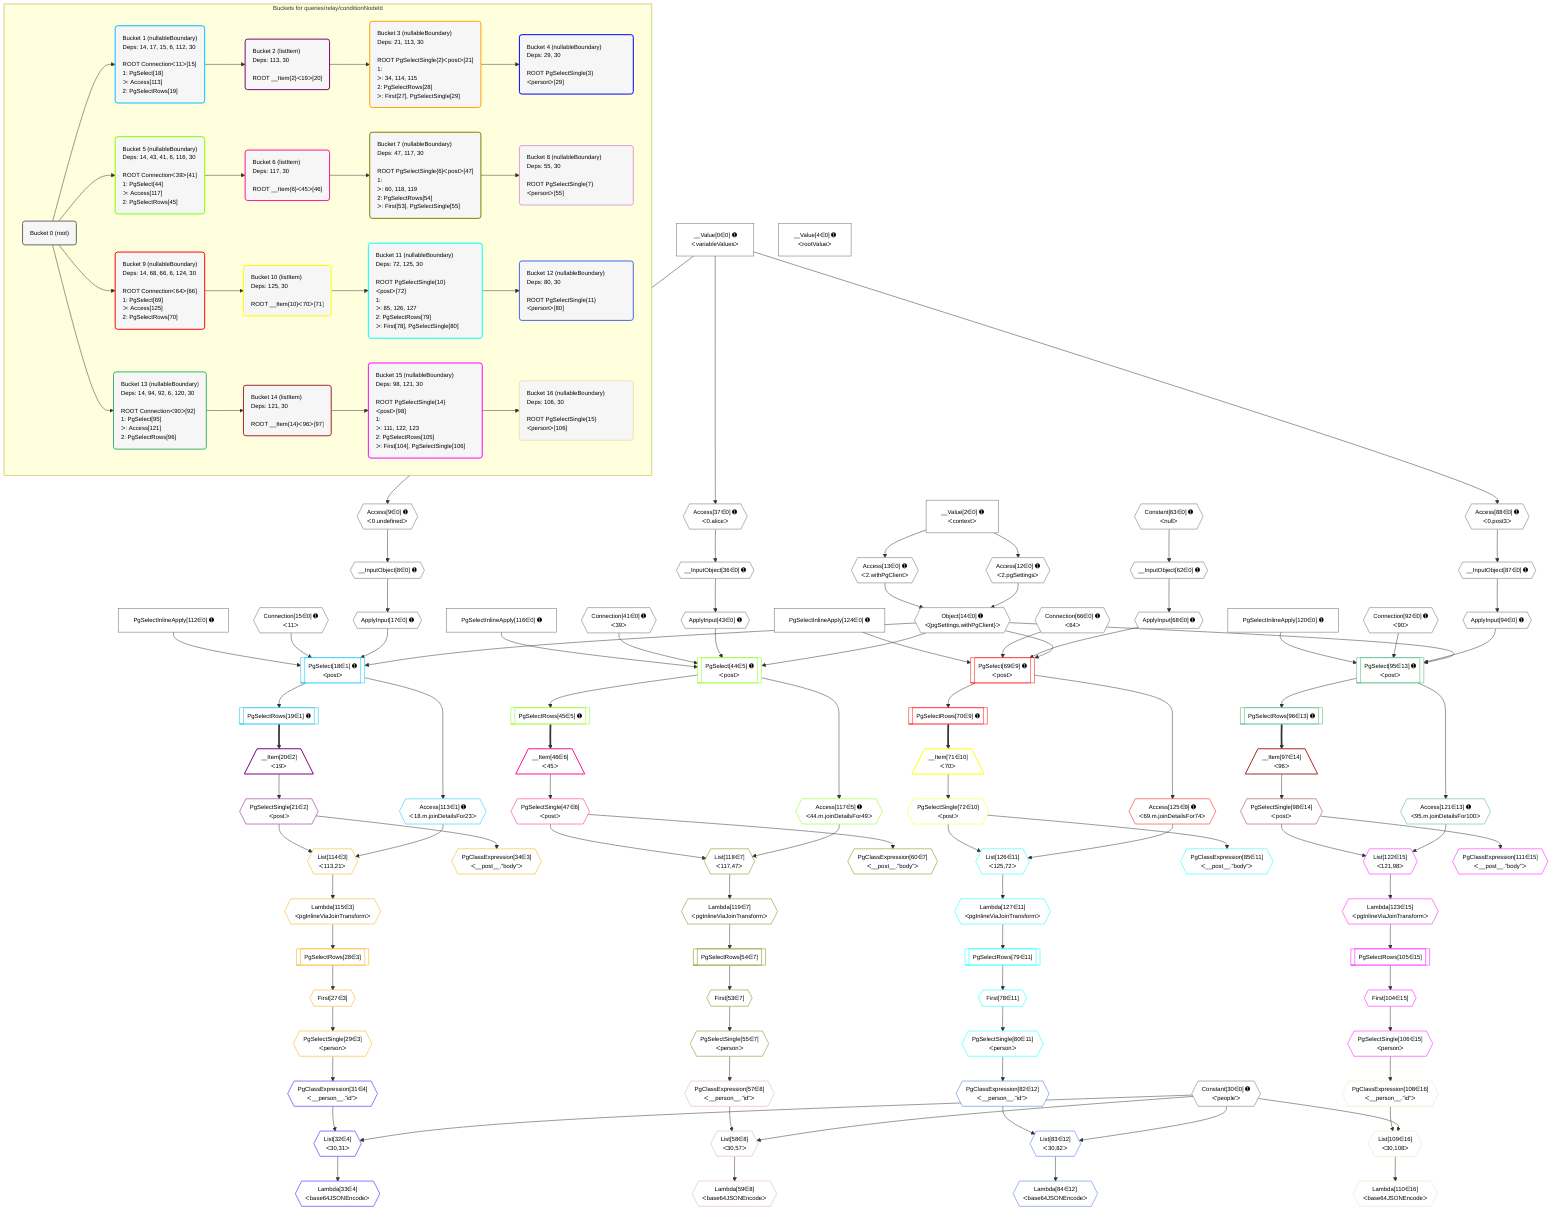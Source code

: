 %%{init: {'themeVariables': { 'fontSize': '12px'}}}%%
graph TD
    classDef path fill:#eee,stroke:#000,color:#000
    classDef plan fill:#fff,stroke-width:1px,color:#000
    classDef itemplan fill:#fff,stroke-width:2px,color:#000
    classDef unbatchedplan fill:#dff,stroke-width:1px,color:#000
    classDef sideeffectplan fill:#fcc,stroke-width:2px,color:#000
    classDef bucket fill:#f6f6f6,color:#000,stroke-width:2px,text-align:left


    %% plan dependencies
    Connection15{{"Connection[15∈0] ➊<br />ᐸ11ᐳ"}}:::plan
    Connection41{{"Connection[41∈0] ➊<br />ᐸ39ᐳ"}}:::plan
    Connection66{{"Connection[66∈0] ➊<br />ᐸ64ᐳ"}}:::plan
    Connection92{{"Connection[92∈0] ➊<br />ᐸ90ᐳ"}}:::plan
    __InputObject8{{"__InputObject[8∈0] ➊"}}:::plan
    Access9{{"Access[9∈0] ➊<br />ᐸ0.undefinedᐳ"}}:::plan
    Access9 --> __InputObject8
    Object14{{"Object[14∈0] ➊<br />ᐸ{pgSettings,withPgClient}ᐳ"}}:::plan
    Access12{{"Access[12∈0] ➊<br />ᐸ2.pgSettingsᐳ"}}:::plan
    Access13{{"Access[13∈0] ➊<br />ᐸ2.withPgClientᐳ"}}:::plan
    Access12 & Access13 --> Object14
    __InputObject36{{"__InputObject[36∈0] ➊"}}:::plan
    Access37{{"Access[37∈0] ➊<br />ᐸ0.aliceᐳ"}}:::plan
    Access37 --> __InputObject36
    __InputObject62{{"__InputObject[62∈0] ➊"}}:::plan
    Constant63{{"Constant[63∈0] ➊<br />ᐸnullᐳ"}}:::plan
    Constant63 --> __InputObject62
    __InputObject87{{"__InputObject[87∈0] ➊"}}:::plan
    Access88{{"Access[88∈0] ➊<br />ᐸ0.post3ᐳ"}}:::plan
    Access88 --> __InputObject87
    __Value0["__Value[0∈0] ➊<br />ᐸvariableValuesᐳ"]:::plan
    __Value0 --> Access9
    __Value2["__Value[2∈0] ➊<br />ᐸcontextᐳ"]:::plan
    __Value2 --> Access12
    __Value2 --> Access13
    ApplyInput17{{"ApplyInput[17∈0] ➊"}}:::plan
    __InputObject8 --> ApplyInput17
    __Value0 --> Access37
    ApplyInput43{{"ApplyInput[43∈0] ➊"}}:::plan
    __InputObject36 --> ApplyInput43
    ApplyInput68{{"ApplyInput[68∈0] ➊"}}:::plan
    __InputObject62 --> ApplyInput68
    __Value0 --> Access88
    ApplyInput94{{"ApplyInput[94∈0] ➊"}}:::plan
    __InputObject87 --> ApplyInput94
    __Value4["__Value[4∈0] ➊<br />ᐸrootValueᐳ"]:::plan
    Constant30{{"Constant[30∈0] ➊<br />ᐸ'people'ᐳ"}}:::plan
    PgSelectInlineApply112["PgSelectInlineApply[112∈0] ➊"]:::plan
    PgSelectInlineApply116["PgSelectInlineApply[116∈0] ➊"]:::plan
    PgSelectInlineApply120["PgSelectInlineApply[120∈0] ➊"]:::plan
    PgSelectInlineApply124["PgSelectInlineApply[124∈0] ➊"]:::plan
    PgSelect18[["PgSelect[18∈1] ➊<br />ᐸpostᐳ"]]:::plan
    Object14 & ApplyInput17 & Connection15 & PgSelectInlineApply112 --> PgSelect18
    PgSelectRows19[["PgSelectRows[19∈1] ➊"]]:::plan
    PgSelect18 --> PgSelectRows19
    Access113{{"Access[113∈1] ➊<br />ᐸ18.m.joinDetailsFor23ᐳ"}}:::plan
    PgSelect18 --> Access113
    __Item20[/"__Item[20∈2]<br />ᐸ19ᐳ"\]:::itemplan
    PgSelectRows19 ==> __Item20
    PgSelectSingle21{{"PgSelectSingle[21∈2]<br />ᐸpostᐳ"}}:::plan
    __Item20 --> PgSelectSingle21
    List114{{"List[114∈3]<br />ᐸ113,21ᐳ"}}:::plan
    Access113 & PgSelectSingle21 --> List114
    First27{{"First[27∈3]"}}:::plan
    PgSelectRows28[["PgSelectRows[28∈3]"]]:::plan
    PgSelectRows28 --> First27
    Lambda115{{"Lambda[115∈3]<br />ᐸpgInlineViaJoinTransformᐳ"}}:::plan
    Lambda115 --> PgSelectRows28
    PgSelectSingle29{{"PgSelectSingle[29∈3]<br />ᐸpersonᐳ"}}:::plan
    First27 --> PgSelectSingle29
    PgClassExpression34{{"PgClassExpression[34∈3]<br />ᐸ__post__.”body”ᐳ"}}:::plan
    PgSelectSingle21 --> PgClassExpression34
    List114 --> Lambda115
    List32{{"List[32∈4]<br />ᐸ30,31ᐳ"}}:::plan
    PgClassExpression31{{"PgClassExpression[31∈4]<br />ᐸ__person__.”id”ᐳ"}}:::plan
    Constant30 & PgClassExpression31 --> List32
    PgSelectSingle29 --> PgClassExpression31
    Lambda33{{"Lambda[33∈4]<br />ᐸbase64JSONEncodeᐳ"}}:::plan
    List32 --> Lambda33
    PgSelect44[["PgSelect[44∈5] ➊<br />ᐸpostᐳ"]]:::plan
    Object14 & ApplyInput43 & Connection41 & PgSelectInlineApply116 --> PgSelect44
    PgSelectRows45[["PgSelectRows[45∈5] ➊"]]:::plan
    PgSelect44 --> PgSelectRows45
    Access117{{"Access[117∈5] ➊<br />ᐸ44.m.joinDetailsFor49ᐳ"}}:::plan
    PgSelect44 --> Access117
    __Item46[/"__Item[46∈6]<br />ᐸ45ᐳ"\]:::itemplan
    PgSelectRows45 ==> __Item46
    PgSelectSingle47{{"PgSelectSingle[47∈6]<br />ᐸpostᐳ"}}:::plan
    __Item46 --> PgSelectSingle47
    List118{{"List[118∈7]<br />ᐸ117,47ᐳ"}}:::plan
    Access117 & PgSelectSingle47 --> List118
    First53{{"First[53∈7]"}}:::plan
    PgSelectRows54[["PgSelectRows[54∈7]"]]:::plan
    PgSelectRows54 --> First53
    Lambda119{{"Lambda[119∈7]<br />ᐸpgInlineViaJoinTransformᐳ"}}:::plan
    Lambda119 --> PgSelectRows54
    PgSelectSingle55{{"PgSelectSingle[55∈7]<br />ᐸpersonᐳ"}}:::plan
    First53 --> PgSelectSingle55
    PgClassExpression60{{"PgClassExpression[60∈7]<br />ᐸ__post__.”body”ᐳ"}}:::plan
    PgSelectSingle47 --> PgClassExpression60
    List118 --> Lambda119
    List58{{"List[58∈8]<br />ᐸ30,57ᐳ"}}:::plan
    PgClassExpression57{{"PgClassExpression[57∈8]<br />ᐸ__person__.”id”ᐳ"}}:::plan
    Constant30 & PgClassExpression57 --> List58
    PgSelectSingle55 --> PgClassExpression57
    Lambda59{{"Lambda[59∈8]<br />ᐸbase64JSONEncodeᐳ"}}:::plan
    List58 --> Lambda59
    PgSelect69[["PgSelect[69∈9] ➊<br />ᐸpostᐳ"]]:::plan
    Object14 & ApplyInput68 & Connection66 & PgSelectInlineApply124 --> PgSelect69
    PgSelectRows70[["PgSelectRows[70∈9] ➊"]]:::plan
    PgSelect69 --> PgSelectRows70
    Access125{{"Access[125∈9] ➊<br />ᐸ69.m.joinDetailsFor74ᐳ"}}:::plan
    PgSelect69 --> Access125
    __Item71[/"__Item[71∈10]<br />ᐸ70ᐳ"\]:::itemplan
    PgSelectRows70 ==> __Item71
    PgSelectSingle72{{"PgSelectSingle[72∈10]<br />ᐸpostᐳ"}}:::plan
    __Item71 --> PgSelectSingle72
    List126{{"List[126∈11]<br />ᐸ125,72ᐳ"}}:::plan
    Access125 & PgSelectSingle72 --> List126
    First78{{"First[78∈11]"}}:::plan
    PgSelectRows79[["PgSelectRows[79∈11]"]]:::plan
    PgSelectRows79 --> First78
    Lambda127{{"Lambda[127∈11]<br />ᐸpgInlineViaJoinTransformᐳ"}}:::plan
    Lambda127 --> PgSelectRows79
    PgSelectSingle80{{"PgSelectSingle[80∈11]<br />ᐸpersonᐳ"}}:::plan
    First78 --> PgSelectSingle80
    PgClassExpression85{{"PgClassExpression[85∈11]<br />ᐸ__post__.”body”ᐳ"}}:::plan
    PgSelectSingle72 --> PgClassExpression85
    List126 --> Lambda127
    List83{{"List[83∈12]<br />ᐸ30,82ᐳ"}}:::plan
    PgClassExpression82{{"PgClassExpression[82∈12]<br />ᐸ__person__.”id”ᐳ"}}:::plan
    Constant30 & PgClassExpression82 --> List83
    PgSelectSingle80 --> PgClassExpression82
    Lambda84{{"Lambda[84∈12]<br />ᐸbase64JSONEncodeᐳ"}}:::plan
    List83 --> Lambda84
    PgSelect95[["PgSelect[95∈13] ➊<br />ᐸpostᐳ"]]:::plan
    Object14 & ApplyInput94 & Connection92 & PgSelectInlineApply120 --> PgSelect95
    PgSelectRows96[["PgSelectRows[96∈13] ➊"]]:::plan
    PgSelect95 --> PgSelectRows96
    Access121{{"Access[121∈13] ➊<br />ᐸ95.m.joinDetailsFor100ᐳ"}}:::plan
    PgSelect95 --> Access121
    __Item97[/"__Item[97∈14]<br />ᐸ96ᐳ"\]:::itemplan
    PgSelectRows96 ==> __Item97
    PgSelectSingle98{{"PgSelectSingle[98∈14]<br />ᐸpostᐳ"}}:::plan
    __Item97 --> PgSelectSingle98
    List122{{"List[122∈15]<br />ᐸ121,98ᐳ"}}:::plan
    Access121 & PgSelectSingle98 --> List122
    First104{{"First[104∈15]"}}:::plan
    PgSelectRows105[["PgSelectRows[105∈15]"]]:::plan
    PgSelectRows105 --> First104
    Lambda123{{"Lambda[123∈15]<br />ᐸpgInlineViaJoinTransformᐳ"}}:::plan
    Lambda123 --> PgSelectRows105
    PgSelectSingle106{{"PgSelectSingle[106∈15]<br />ᐸpersonᐳ"}}:::plan
    First104 --> PgSelectSingle106
    PgClassExpression111{{"PgClassExpression[111∈15]<br />ᐸ__post__.”body”ᐳ"}}:::plan
    PgSelectSingle98 --> PgClassExpression111
    List122 --> Lambda123
    List109{{"List[109∈16]<br />ᐸ30,108ᐳ"}}:::plan
    PgClassExpression108{{"PgClassExpression[108∈16]<br />ᐸ__person__.”id”ᐳ"}}:::plan
    Constant30 & PgClassExpression108 --> List109
    PgSelectSingle106 --> PgClassExpression108
    Lambda110{{"Lambda[110∈16]<br />ᐸbase64JSONEncodeᐳ"}}:::plan
    List109 --> Lambda110

    %% define steps

    subgraph "Buckets for queries/relay/conditionNodeId"
    Bucket0("Bucket 0 (root)"):::bucket
    classDef bucket0 stroke:#696969
    class Bucket0,__Value0,__Value2,__Value4,__InputObject8,Access9,Access12,Access13,Object14,Connection15,ApplyInput17,Constant30,__InputObject36,Access37,Connection41,ApplyInput43,__InputObject62,Constant63,Connection66,ApplyInput68,__InputObject87,Access88,Connection92,ApplyInput94,PgSelectInlineApply112,PgSelectInlineApply116,PgSelectInlineApply120,PgSelectInlineApply124 bucket0
    Bucket1("Bucket 1 (nullableBoundary)<br />Deps: 14, 17, 15, 6, 112, 30<br /><br />ROOT Connectionᐸ11ᐳ[15]<br />1: PgSelect[18]<br />ᐳ: Access[113]<br />2: PgSelectRows[19]"):::bucket
    classDef bucket1 stroke:#00bfff
    class Bucket1,PgSelect18,PgSelectRows19,Access113 bucket1
    Bucket2("Bucket 2 (listItem)<br />Deps: 113, 30<br /><br />ROOT __Item{2}ᐸ19ᐳ[20]"):::bucket
    classDef bucket2 stroke:#7f007f
    class Bucket2,__Item20,PgSelectSingle21 bucket2
    Bucket3("Bucket 3 (nullableBoundary)<br />Deps: 21, 113, 30<br /><br />ROOT PgSelectSingle{2}ᐸpostᐳ[21]<br />1: <br />ᐳ: 34, 114, 115<br />2: PgSelectRows[28]<br />ᐳ: First[27], PgSelectSingle[29]"):::bucket
    classDef bucket3 stroke:#ffa500
    class Bucket3,First27,PgSelectRows28,PgSelectSingle29,PgClassExpression34,List114,Lambda115 bucket3
    Bucket4("Bucket 4 (nullableBoundary)<br />Deps: 29, 30<br /><br />ROOT PgSelectSingle{3}ᐸpersonᐳ[29]"):::bucket
    classDef bucket4 stroke:#0000ff
    class Bucket4,PgClassExpression31,List32,Lambda33 bucket4
    Bucket5("Bucket 5 (nullableBoundary)<br />Deps: 14, 43, 41, 6, 116, 30<br /><br />ROOT Connectionᐸ39ᐳ[41]<br />1: PgSelect[44]<br />ᐳ: Access[117]<br />2: PgSelectRows[45]"):::bucket
    classDef bucket5 stroke:#7fff00
    class Bucket5,PgSelect44,PgSelectRows45,Access117 bucket5
    Bucket6("Bucket 6 (listItem)<br />Deps: 117, 30<br /><br />ROOT __Item{6}ᐸ45ᐳ[46]"):::bucket
    classDef bucket6 stroke:#ff1493
    class Bucket6,__Item46,PgSelectSingle47 bucket6
    Bucket7("Bucket 7 (nullableBoundary)<br />Deps: 47, 117, 30<br /><br />ROOT PgSelectSingle{6}ᐸpostᐳ[47]<br />1: <br />ᐳ: 60, 118, 119<br />2: PgSelectRows[54]<br />ᐳ: First[53], PgSelectSingle[55]"):::bucket
    classDef bucket7 stroke:#808000
    class Bucket7,First53,PgSelectRows54,PgSelectSingle55,PgClassExpression60,List118,Lambda119 bucket7
    Bucket8("Bucket 8 (nullableBoundary)<br />Deps: 55, 30<br /><br />ROOT PgSelectSingle{7}ᐸpersonᐳ[55]"):::bucket
    classDef bucket8 stroke:#dda0dd
    class Bucket8,PgClassExpression57,List58,Lambda59 bucket8
    Bucket9("Bucket 9 (nullableBoundary)<br />Deps: 14, 68, 66, 6, 124, 30<br /><br />ROOT Connectionᐸ64ᐳ[66]<br />1: PgSelect[69]<br />ᐳ: Access[125]<br />2: PgSelectRows[70]"):::bucket
    classDef bucket9 stroke:#ff0000
    class Bucket9,PgSelect69,PgSelectRows70,Access125 bucket9
    Bucket10("Bucket 10 (listItem)<br />Deps: 125, 30<br /><br />ROOT __Item{10}ᐸ70ᐳ[71]"):::bucket
    classDef bucket10 stroke:#ffff00
    class Bucket10,__Item71,PgSelectSingle72 bucket10
    Bucket11("Bucket 11 (nullableBoundary)<br />Deps: 72, 125, 30<br /><br />ROOT PgSelectSingle{10}ᐸpostᐳ[72]<br />1: <br />ᐳ: 85, 126, 127<br />2: PgSelectRows[79]<br />ᐳ: First[78], PgSelectSingle[80]"):::bucket
    classDef bucket11 stroke:#00ffff
    class Bucket11,First78,PgSelectRows79,PgSelectSingle80,PgClassExpression85,List126,Lambda127 bucket11
    Bucket12("Bucket 12 (nullableBoundary)<br />Deps: 80, 30<br /><br />ROOT PgSelectSingle{11}ᐸpersonᐳ[80]"):::bucket
    classDef bucket12 stroke:#4169e1
    class Bucket12,PgClassExpression82,List83,Lambda84 bucket12
    Bucket13("Bucket 13 (nullableBoundary)<br />Deps: 14, 94, 92, 6, 120, 30<br /><br />ROOT Connectionᐸ90ᐳ[92]<br />1: PgSelect[95]<br />ᐳ: Access[121]<br />2: PgSelectRows[96]"):::bucket
    classDef bucket13 stroke:#3cb371
    class Bucket13,PgSelect95,PgSelectRows96,Access121 bucket13
    Bucket14("Bucket 14 (listItem)<br />Deps: 121, 30<br /><br />ROOT __Item{14}ᐸ96ᐳ[97]"):::bucket
    classDef bucket14 stroke:#a52a2a
    class Bucket14,__Item97,PgSelectSingle98 bucket14
    Bucket15("Bucket 15 (nullableBoundary)<br />Deps: 98, 121, 30<br /><br />ROOT PgSelectSingle{14}ᐸpostᐳ[98]<br />1: <br />ᐳ: 111, 122, 123<br />2: PgSelectRows[105]<br />ᐳ: First[104], PgSelectSingle[106]"):::bucket
    classDef bucket15 stroke:#ff00ff
    class Bucket15,First104,PgSelectRows105,PgSelectSingle106,PgClassExpression111,List122,Lambda123 bucket15
    Bucket16("Bucket 16 (nullableBoundary)<br />Deps: 106, 30<br /><br />ROOT PgSelectSingle{15}ᐸpersonᐳ[106]"):::bucket
    classDef bucket16 stroke:#f5deb3
    class Bucket16,PgClassExpression108,List109,Lambda110 bucket16
    Bucket0 --> Bucket1 & Bucket5 & Bucket9 & Bucket13
    Bucket1 --> Bucket2
    Bucket2 --> Bucket3
    Bucket3 --> Bucket4
    Bucket5 --> Bucket6
    Bucket6 --> Bucket7
    Bucket7 --> Bucket8
    Bucket9 --> Bucket10
    Bucket10 --> Bucket11
    Bucket11 --> Bucket12
    Bucket13 --> Bucket14
    Bucket14 --> Bucket15
    Bucket15 --> Bucket16
    end